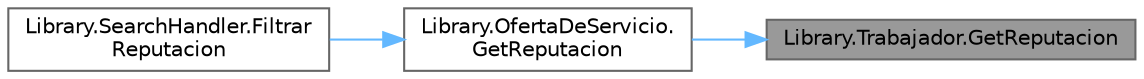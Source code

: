 digraph "Library.Trabajador.GetReputacion"
{
 // INTERACTIVE_SVG=YES
 // LATEX_PDF_SIZE
  bgcolor="transparent";
  edge [fontname=Helvetica,fontsize=10,labelfontname=Helvetica,labelfontsize=10];
  node [fontname=Helvetica,fontsize=10,shape=box,height=0.2,width=0.4];
  rankdir="RL";
  Node1 [label="Library.Trabajador.GetReputacion",height=0.2,width=0.4,color="gray40", fillcolor="grey60", style="filled", fontcolor="black",tooltip="Método para obtener las calificaciones del usuario."];
  Node1 -> Node2 [dir="back",color="steelblue1",style="solid"];
  Node2 [label="Library.OfertaDeServicio.\lGetReputacion",height=0.2,width=0.4,color="grey40", fillcolor="white", style="filled",URL="$classLibrary_1_1OfertaDeServicio.html#a6d7d73ce39d04cc08bfc80a9f8b99545",tooltip="Método para obtener la reputación del ofertante."];
  Node2 -> Node3 [dir="back",color="steelblue1",style="solid"];
  Node3 [label="Library.SearchHandler.Filtrar\lReputacion",height=0.2,width=0.4,color="grey40", fillcolor="white", style="filled",URL="$classLibrary_1_1SearchHandler.html#ad0758e235efcc09dfec4bb2b3b8ff0ab",tooltip="Método para filtrar las OfertaDeServicio por reputación"];
}
